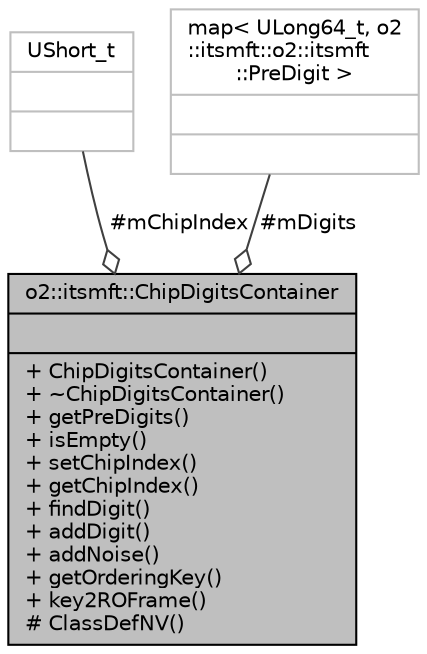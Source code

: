 digraph "o2::itsmft::ChipDigitsContainer"
{
 // INTERACTIVE_SVG=YES
  bgcolor="transparent";
  edge [fontname="Helvetica",fontsize="10",labelfontname="Helvetica",labelfontsize="10"];
  node [fontname="Helvetica",fontsize="10",shape=record];
  Node1 [label="{o2::itsmft::ChipDigitsContainer\n||+ ChipDigitsContainer()\l+ ~ChipDigitsContainer()\l+ getPreDigits()\l+ isEmpty()\l+ setChipIndex()\l+ getChipIndex()\l+ findDigit()\l+ addDigit()\l+ addNoise()\l+ getOrderingKey()\l+ key2ROFrame()\l# ClassDefNV()\l}",height=0.2,width=0.4,color="black", fillcolor="grey75", style="filled", fontcolor="black"];
  Node2 -> Node1 [color="grey25",fontsize="10",style="solid",label=" #mChipIndex" ,arrowhead="odiamond",fontname="Helvetica"];
  Node2 [label="{UShort_t\n||}",height=0.2,width=0.4,color="grey75"];
  Node3 -> Node1 [color="grey25",fontsize="10",style="solid",label=" #mDigits" ,arrowhead="odiamond",fontname="Helvetica"];
  Node3 [label="{map\< ULong64_t, o2\l::itsmft::o2::itsmft\l::PreDigit \>\n||}",height=0.2,width=0.4,color="grey75"];
}
